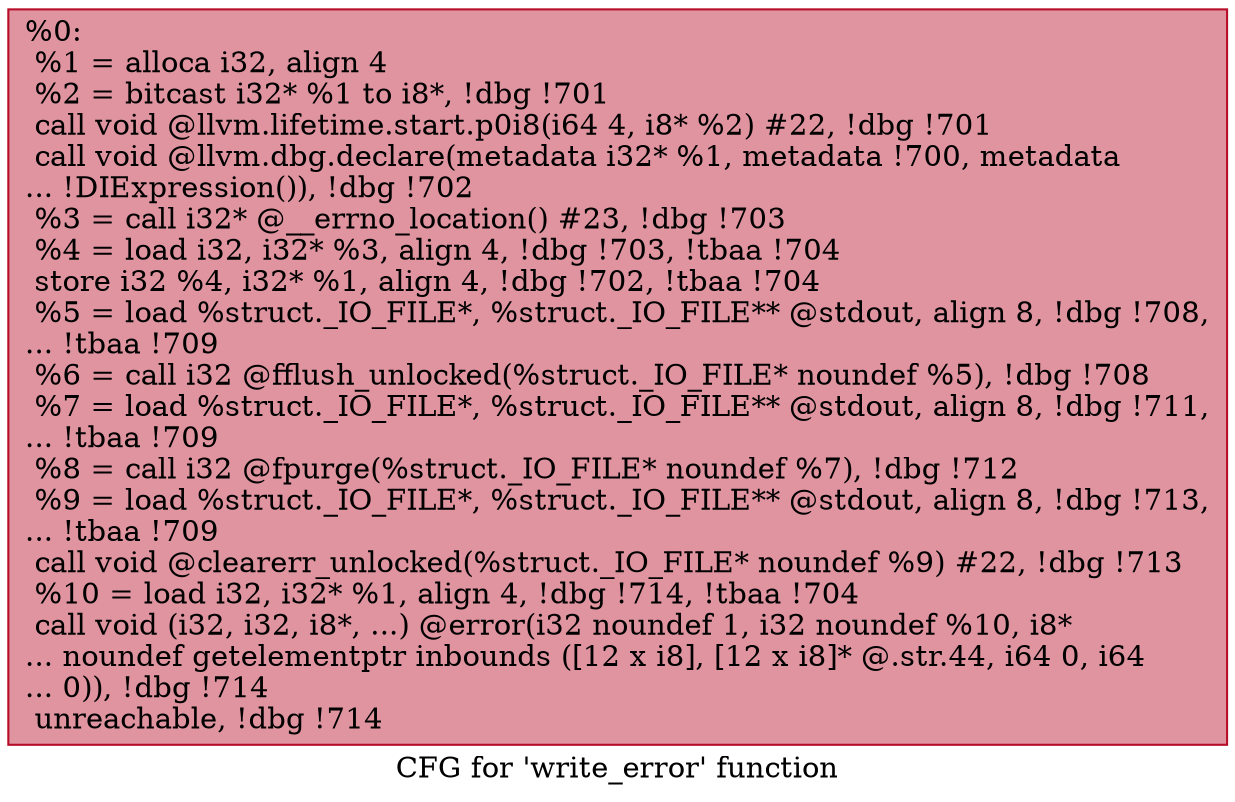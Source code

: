digraph "CFG for 'write_error' function" {
	label="CFG for 'write_error' function";

	Node0x1868c90 [shape=record,color="#b70d28ff", style=filled, fillcolor="#b70d2870",label="{%0:\l  %1 = alloca i32, align 4\l  %2 = bitcast i32* %1 to i8*, !dbg !701\l  call void @llvm.lifetime.start.p0i8(i64 4, i8* %2) #22, !dbg !701\l  call void @llvm.dbg.declare(metadata i32* %1, metadata !700, metadata\l... !DIExpression()), !dbg !702\l  %3 = call i32* @__errno_location() #23, !dbg !703\l  %4 = load i32, i32* %3, align 4, !dbg !703, !tbaa !704\l  store i32 %4, i32* %1, align 4, !dbg !702, !tbaa !704\l  %5 = load %struct._IO_FILE*, %struct._IO_FILE** @stdout, align 8, !dbg !708,\l... !tbaa !709\l  %6 = call i32 @fflush_unlocked(%struct._IO_FILE* noundef %5), !dbg !708\l  %7 = load %struct._IO_FILE*, %struct._IO_FILE** @stdout, align 8, !dbg !711,\l... !tbaa !709\l  %8 = call i32 @fpurge(%struct._IO_FILE* noundef %7), !dbg !712\l  %9 = load %struct._IO_FILE*, %struct._IO_FILE** @stdout, align 8, !dbg !713,\l... !tbaa !709\l  call void @clearerr_unlocked(%struct._IO_FILE* noundef %9) #22, !dbg !713\l  %10 = load i32, i32* %1, align 4, !dbg !714, !tbaa !704\l  call void (i32, i32, i8*, ...) @error(i32 noundef 1, i32 noundef %10, i8*\l... noundef getelementptr inbounds ([12 x i8], [12 x i8]* @.str.44, i64 0, i64\l... 0)), !dbg !714\l  unreachable, !dbg !714\l}"];
}
